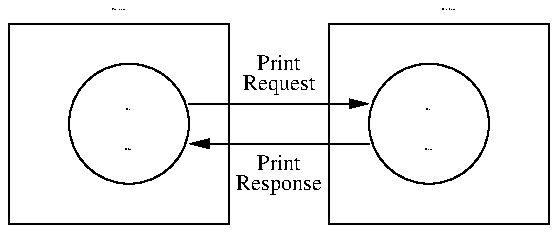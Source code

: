 ...\"
...\"  @OSF_COPYRIGHT@
...\"  COPYRIGHT NOTICE
...\"  Copyright (c) 1990, 1991, 1992, 1993 Open Software Foundation, Inc.
...\"  ALL RIGHTS RESERVED (DCE).  See the file named COPYRIGHT.DCE in the
...\"  src directory for the full copyright text.
...\"
...\"
...\" HISTORY
...\" $Log: 1_overview_02.pic,v $
...\" Revision 1.1.2.3  1993/01/29  17:20:03  cjd
...\" 	Embedded copyright notice
...\" 	[1993/01/29  17:04:01  cjd]
...\"
...\" Revision 1.1.2.2  1992/09/01  17:11:20  weir
...\" 	Moved
...\" 	[1992/09/01  16:59:50  weir]
...\" 
...\" Revision 1.1  1992/01/29  15:41:32  damon
...\" 	Initial revision
...\" 
...\" $EndLog$
...\"
...\" (c) Copyright 1991, Open Software Foundation, Inc. ALL RIGHTS RESERVED
.PS
scale = 80
"\fR\s10Workstation\s0\fP"  at 44, 88
"\fR\s8Print\s0\fP"  at 108, 64
"\fR\s8Request\s0\fP"  at 108, 56
"\fR\s8Response\s0\fP"  at 108, 16
"\fR\s8Print\s0\fP"  at 108, 24
"\fR\s10Print Server\s0\fP"  at 176, 88
box  wid 88 ht 80 at 44, 40
box  wid 88 ht 80 at 172, 40
"\fR\s10Print\s0\fP"  at 168, 48
"\fR\s10Print\s0\fP"  at 48, 48
"\fR\s10Server\s0\fP"  at 168, 32
"\fR\s10Client\s0\fP"  at 48, 32
line ->  from 144, 32 \
	to 72, 32 
line ->  from 72, 48 \
	to 144, 48 
circle radius 24 at 168, 40
circle radius 24 at 48, 40
.PE
